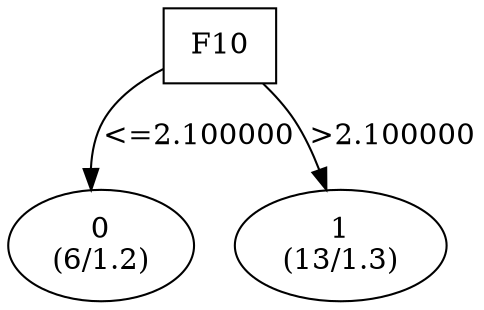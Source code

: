 digraph YaDT {
n0 [ shape=box, label="F10\n"]
n0 -> n1 [label="<=2.100000"]
n1 [ shape=ellipse, label="0\n(6/1.2)"]
n0 -> n2 [label=">2.100000"]
n2 [ shape=ellipse, label="1\n(13/1.3)"]
}
